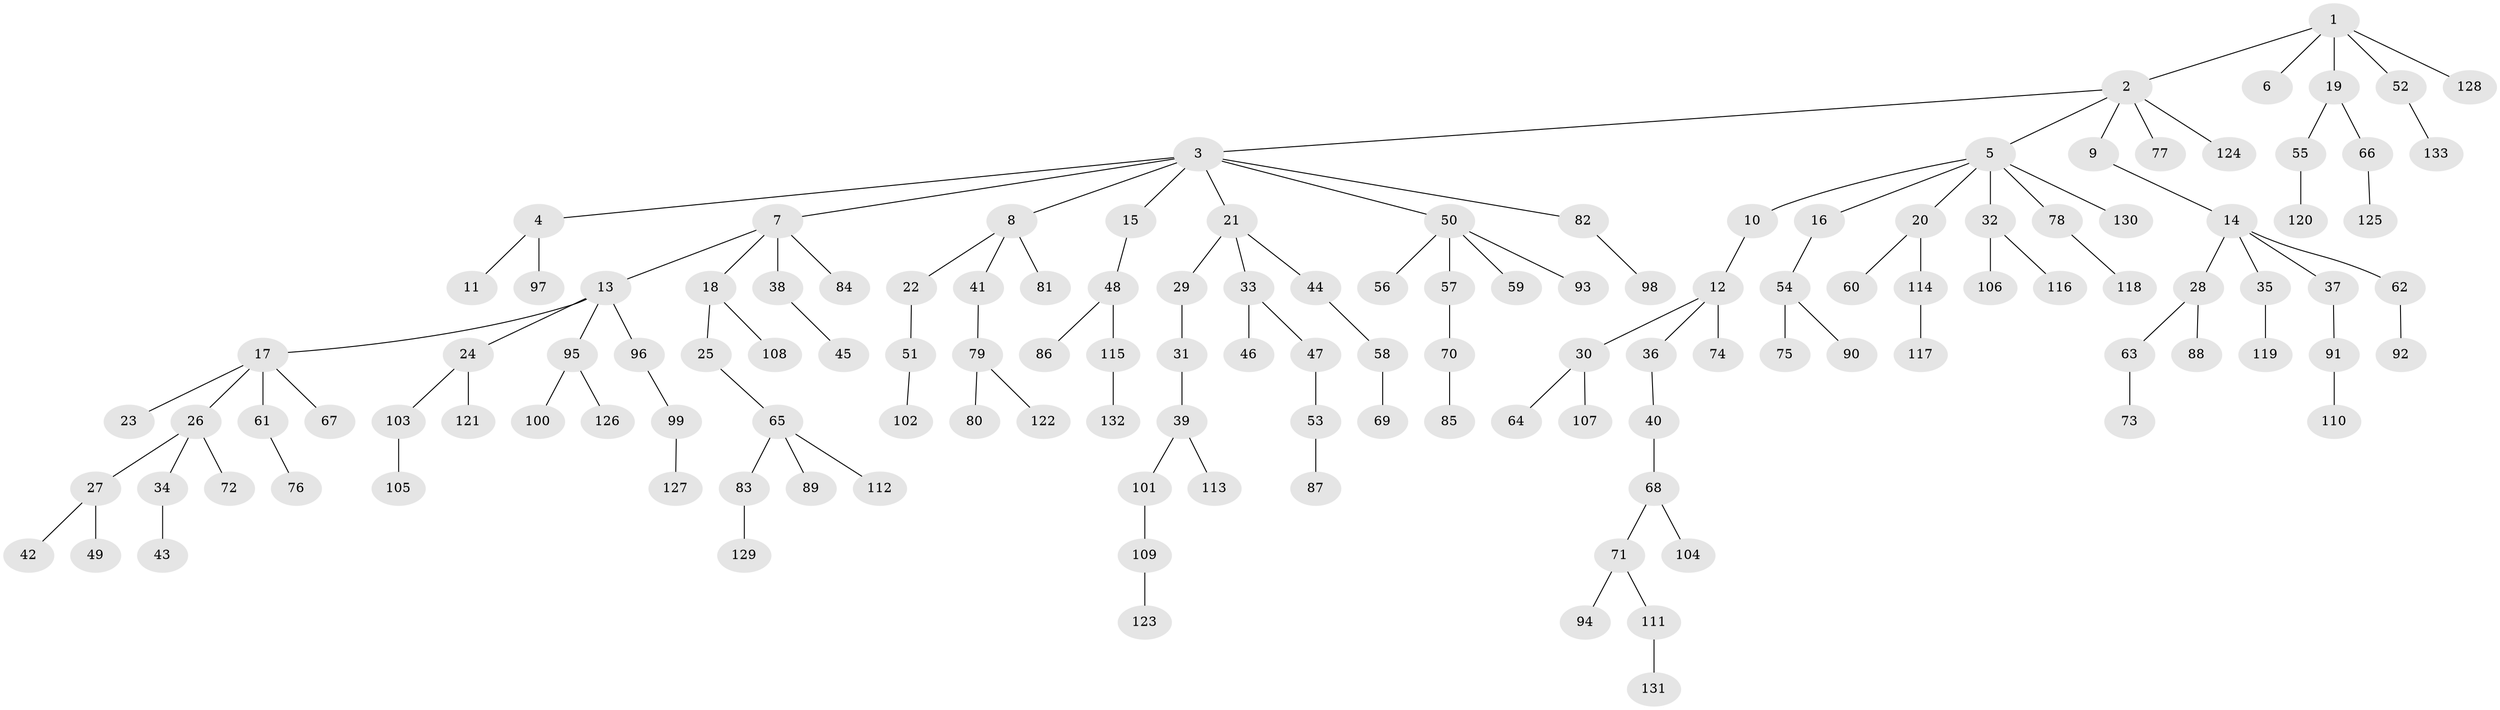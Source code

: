 // coarse degree distribution, {1: 0.5, 2: 0.25925925925925924, 8: 0.018518518518518517, 4: 0.05555555555555555, 3: 0.12962962962962962, 5: 0.037037037037037035}
// Generated by graph-tools (version 1.1) at 2025/37/03/04/25 23:37:16]
// undirected, 133 vertices, 132 edges
graph export_dot {
  node [color=gray90,style=filled];
  1;
  2;
  3;
  4;
  5;
  6;
  7;
  8;
  9;
  10;
  11;
  12;
  13;
  14;
  15;
  16;
  17;
  18;
  19;
  20;
  21;
  22;
  23;
  24;
  25;
  26;
  27;
  28;
  29;
  30;
  31;
  32;
  33;
  34;
  35;
  36;
  37;
  38;
  39;
  40;
  41;
  42;
  43;
  44;
  45;
  46;
  47;
  48;
  49;
  50;
  51;
  52;
  53;
  54;
  55;
  56;
  57;
  58;
  59;
  60;
  61;
  62;
  63;
  64;
  65;
  66;
  67;
  68;
  69;
  70;
  71;
  72;
  73;
  74;
  75;
  76;
  77;
  78;
  79;
  80;
  81;
  82;
  83;
  84;
  85;
  86;
  87;
  88;
  89;
  90;
  91;
  92;
  93;
  94;
  95;
  96;
  97;
  98;
  99;
  100;
  101;
  102;
  103;
  104;
  105;
  106;
  107;
  108;
  109;
  110;
  111;
  112;
  113;
  114;
  115;
  116;
  117;
  118;
  119;
  120;
  121;
  122;
  123;
  124;
  125;
  126;
  127;
  128;
  129;
  130;
  131;
  132;
  133;
  1 -- 2;
  1 -- 6;
  1 -- 19;
  1 -- 52;
  1 -- 128;
  2 -- 3;
  2 -- 5;
  2 -- 9;
  2 -- 77;
  2 -- 124;
  3 -- 4;
  3 -- 7;
  3 -- 8;
  3 -- 15;
  3 -- 21;
  3 -- 50;
  3 -- 82;
  4 -- 11;
  4 -- 97;
  5 -- 10;
  5 -- 16;
  5 -- 20;
  5 -- 32;
  5 -- 78;
  5 -- 130;
  7 -- 13;
  7 -- 18;
  7 -- 38;
  7 -- 84;
  8 -- 22;
  8 -- 41;
  8 -- 81;
  9 -- 14;
  10 -- 12;
  12 -- 30;
  12 -- 36;
  12 -- 74;
  13 -- 17;
  13 -- 24;
  13 -- 95;
  13 -- 96;
  14 -- 28;
  14 -- 35;
  14 -- 37;
  14 -- 62;
  15 -- 48;
  16 -- 54;
  17 -- 23;
  17 -- 26;
  17 -- 61;
  17 -- 67;
  18 -- 25;
  18 -- 108;
  19 -- 55;
  19 -- 66;
  20 -- 60;
  20 -- 114;
  21 -- 29;
  21 -- 33;
  21 -- 44;
  22 -- 51;
  24 -- 103;
  24 -- 121;
  25 -- 65;
  26 -- 27;
  26 -- 34;
  26 -- 72;
  27 -- 42;
  27 -- 49;
  28 -- 63;
  28 -- 88;
  29 -- 31;
  30 -- 64;
  30 -- 107;
  31 -- 39;
  32 -- 106;
  32 -- 116;
  33 -- 46;
  33 -- 47;
  34 -- 43;
  35 -- 119;
  36 -- 40;
  37 -- 91;
  38 -- 45;
  39 -- 101;
  39 -- 113;
  40 -- 68;
  41 -- 79;
  44 -- 58;
  47 -- 53;
  48 -- 86;
  48 -- 115;
  50 -- 56;
  50 -- 57;
  50 -- 59;
  50 -- 93;
  51 -- 102;
  52 -- 133;
  53 -- 87;
  54 -- 75;
  54 -- 90;
  55 -- 120;
  57 -- 70;
  58 -- 69;
  61 -- 76;
  62 -- 92;
  63 -- 73;
  65 -- 83;
  65 -- 89;
  65 -- 112;
  66 -- 125;
  68 -- 71;
  68 -- 104;
  70 -- 85;
  71 -- 94;
  71 -- 111;
  78 -- 118;
  79 -- 80;
  79 -- 122;
  82 -- 98;
  83 -- 129;
  91 -- 110;
  95 -- 100;
  95 -- 126;
  96 -- 99;
  99 -- 127;
  101 -- 109;
  103 -- 105;
  109 -- 123;
  111 -- 131;
  114 -- 117;
  115 -- 132;
}

